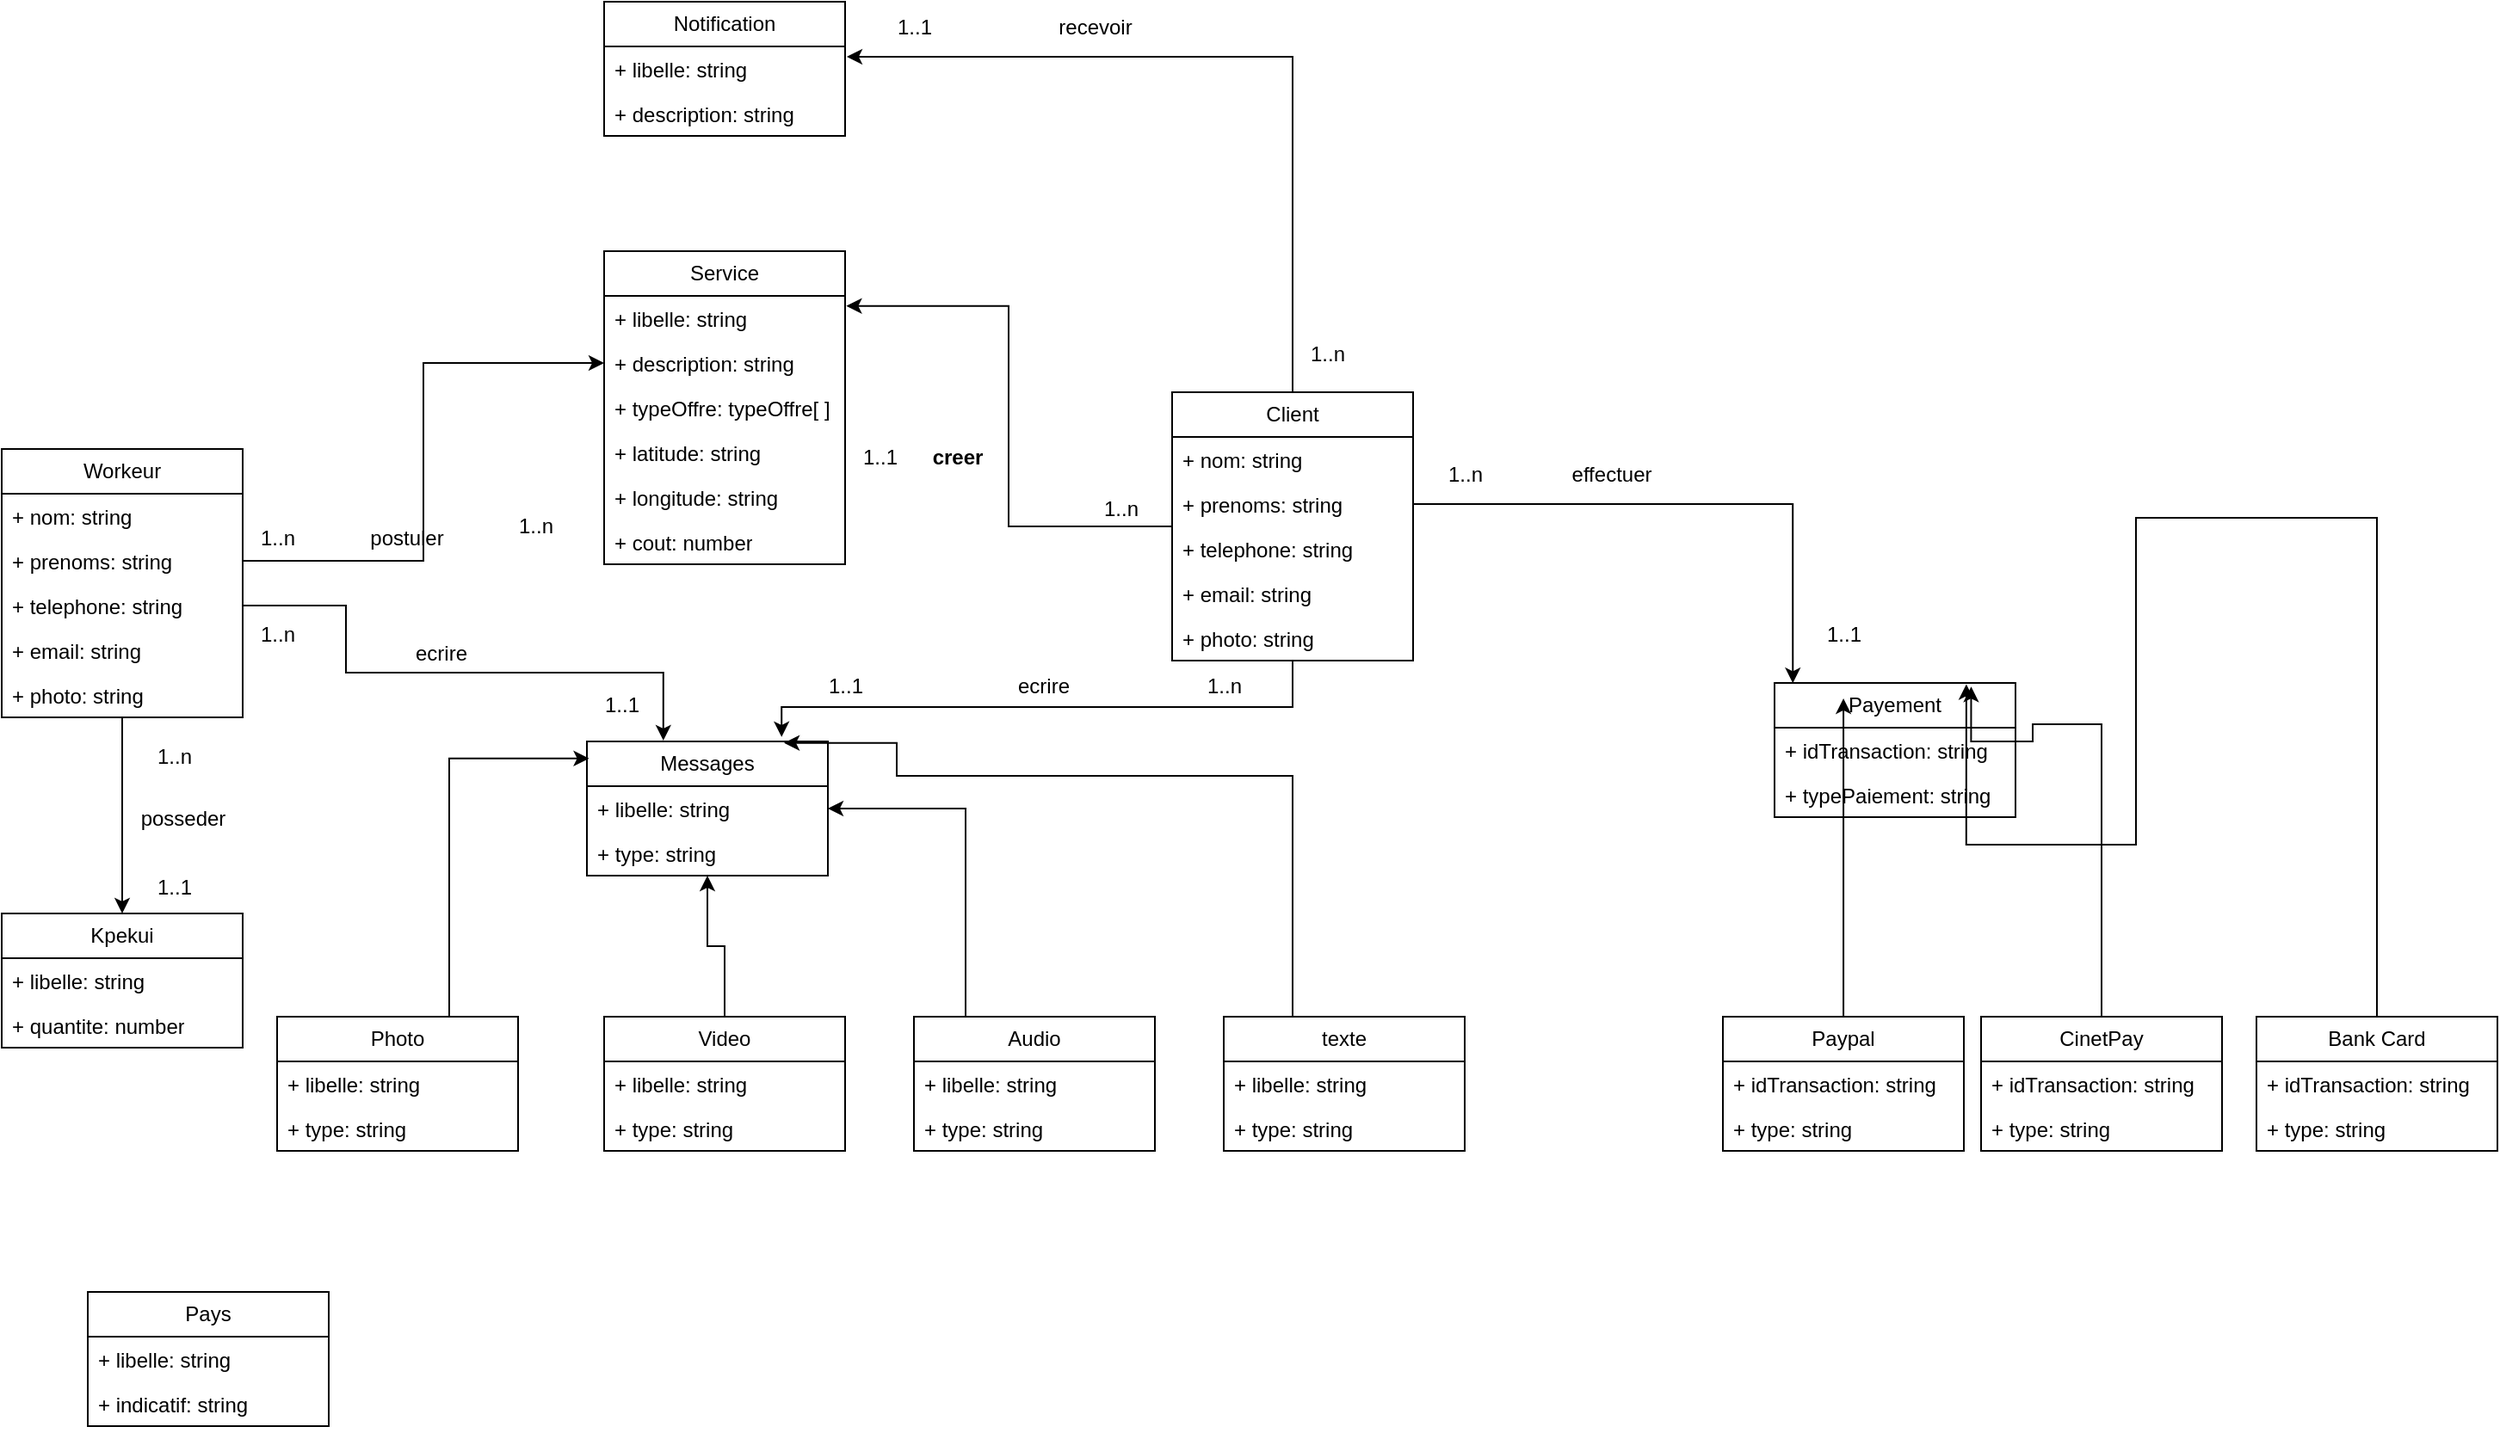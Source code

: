 <mxfile version="21.3.8" type="github">
  <diagram id="C5RBs43oDa-KdzZeNtuy" name="Page-1">
    <mxGraphModel dx="1311" dy="1911" grid="1" gridSize="10" guides="1" tooltips="1" connect="1" arrows="1" fold="1" page="1" pageScale="1" pageWidth="827" pageHeight="1169" math="0" shadow="0">
      <root>
        <mxCell id="WIyWlLk6GJQsqaUBKTNV-0" />
        <mxCell id="WIyWlLk6GJQsqaUBKTNV-1" parent="WIyWlLk6GJQsqaUBKTNV-0" />
        <mxCell id="6RT0NKWmK1x3yNIF-R0p-103" style="edgeStyle=orthogonalEdgeStyle;rounded=0;orthogonalLoop=1;jettySize=auto;html=1;" edge="1" parent="WIyWlLk6GJQsqaUBKTNV-1" source="6RT0NKWmK1x3yNIF-R0p-15" target="6RT0NKWmK1x3yNIF-R0p-99">
          <mxGeometry relative="1" as="geometry" />
        </mxCell>
        <mxCell id="6RT0NKWmK1x3yNIF-R0p-15" value="Workeur" style="swimlane;fontStyle=0;childLayout=stackLayout;horizontal=1;startSize=26;fillColor=none;horizontalStack=0;resizeParent=1;resizeParentMax=0;resizeLast=0;collapsible=1;marginBottom=0;whiteSpace=wrap;html=1;" vertex="1" parent="WIyWlLk6GJQsqaUBKTNV-1">
          <mxGeometry x="20" y="80" width="140" height="156" as="geometry" />
        </mxCell>
        <mxCell id="6RT0NKWmK1x3yNIF-R0p-16" value="+ nom: string" style="text;strokeColor=none;fillColor=none;align=left;verticalAlign=top;spacingLeft=4;spacingRight=4;overflow=hidden;rotatable=0;points=[[0,0.5],[1,0.5]];portConstraint=eastwest;whiteSpace=wrap;html=1;" vertex="1" parent="6RT0NKWmK1x3yNIF-R0p-15">
          <mxGeometry y="26" width="140" height="26" as="geometry" />
        </mxCell>
        <mxCell id="6RT0NKWmK1x3yNIF-R0p-17" value="+ prenoms: string" style="text;strokeColor=none;fillColor=none;align=left;verticalAlign=top;spacingLeft=4;spacingRight=4;overflow=hidden;rotatable=0;points=[[0,0.5],[1,0.5]];portConstraint=eastwest;whiteSpace=wrap;html=1;" vertex="1" parent="6RT0NKWmK1x3yNIF-R0p-15">
          <mxGeometry y="52" width="140" height="26" as="geometry" />
        </mxCell>
        <mxCell id="6RT0NKWmK1x3yNIF-R0p-18" value="+ telephone: string" style="text;strokeColor=none;fillColor=none;align=left;verticalAlign=top;spacingLeft=4;spacingRight=4;overflow=hidden;rotatable=0;points=[[0,0.5],[1,0.5]];portConstraint=eastwest;whiteSpace=wrap;html=1;" vertex="1" parent="6RT0NKWmK1x3yNIF-R0p-15">
          <mxGeometry y="78" width="140" height="26" as="geometry" />
        </mxCell>
        <mxCell id="6RT0NKWmK1x3yNIF-R0p-19" value="+ email: string" style="text;strokeColor=none;fillColor=none;align=left;verticalAlign=top;spacingLeft=4;spacingRight=4;overflow=hidden;rotatable=0;points=[[0,0.5],[1,0.5]];portConstraint=eastwest;whiteSpace=wrap;html=1;" vertex="1" parent="6RT0NKWmK1x3yNIF-R0p-15">
          <mxGeometry y="104" width="140" height="26" as="geometry" />
        </mxCell>
        <mxCell id="6RT0NKWmK1x3yNIF-R0p-37" value="+ photo: string" style="text;strokeColor=none;fillColor=none;align=left;verticalAlign=top;spacingLeft=4;spacingRight=4;overflow=hidden;rotatable=0;points=[[0,0.5],[1,0.5]];portConstraint=eastwest;whiteSpace=wrap;html=1;" vertex="1" parent="6RT0NKWmK1x3yNIF-R0p-15">
          <mxGeometry y="130" width="140" height="26" as="geometry" />
        </mxCell>
        <mxCell id="6RT0NKWmK1x3yNIF-R0p-22" value="Service" style="swimlane;fontStyle=0;childLayout=stackLayout;horizontal=1;startSize=26;fillColor=none;horizontalStack=0;resizeParent=1;resizeParentMax=0;resizeLast=0;collapsible=1;marginBottom=0;whiteSpace=wrap;html=1;" vertex="1" parent="WIyWlLk6GJQsqaUBKTNV-1">
          <mxGeometry x="370" y="-35" width="140" height="182" as="geometry" />
        </mxCell>
        <mxCell id="6RT0NKWmK1x3yNIF-R0p-23" value="+ libelle: string" style="text;strokeColor=none;fillColor=none;align=left;verticalAlign=top;spacingLeft=4;spacingRight=4;overflow=hidden;rotatable=0;points=[[0,0.5],[1,0.5]];portConstraint=eastwest;whiteSpace=wrap;html=1;" vertex="1" parent="6RT0NKWmK1x3yNIF-R0p-22">
          <mxGeometry y="26" width="140" height="26" as="geometry" />
        </mxCell>
        <mxCell id="6RT0NKWmK1x3yNIF-R0p-24" value="+ description: string" style="text;strokeColor=none;fillColor=none;align=left;verticalAlign=top;spacingLeft=4;spacingRight=4;overflow=hidden;rotatable=0;points=[[0,0.5],[1,0.5]];portConstraint=eastwest;whiteSpace=wrap;html=1;" vertex="1" parent="6RT0NKWmK1x3yNIF-R0p-22">
          <mxGeometry y="52" width="140" height="26" as="geometry" />
        </mxCell>
        <mxCell id="6RT0NKWmK1x3yNIF-R0p-25" value="+ typeOffre: typeOffre[ ]" style="text;strokeColor=none;fillColor=none;align=left;verticalAlign=top;spacingLeft=4;spacingRight=4;overflow=hidden;rotatable=0;points=[[0,0.5],[1,0.5]];portConstraint=eastwest;whiteSpace=wrap;html=1;" vertex="1" parent="6RT0NKWmK1x3yNIF-R0p-22">
          <mxGeometry y="78" width="140" height="26" as="geometry" />
        </mxCell>
        <mxCell id="6RT0NKWmK1x3yNIF-R0p-125" value="+ latitude: string" style="text;strokeColor=none;fillColor=none;align=left;verticalAlign=top;spacingLeft=4;spacingRight=4;overflow=hidden;rotatable=0;points=[[0,0.5],[1,0.5]];portConstraint=eastwest;whiteSpace=wrap;html=1;" vertex="1" parent="6RT0NKWmK1x3yNIF-R0p-22">
          <mxGeometry y="104" width="140" height="26" as="geometry" />
        </mxCell>
        <mxCell id="6RT0NKWmK1x3yNIF-R0p-126" value="+ longitude: string" style="text;strokeColor=none;fillColor=none;align=left;verticalAlign=top;spacingLeft=4;spacingRight=4;overflow=hidden;rotatable=0;points=[[0,0.5],[1,0.5]];portConstraint=eastwest;whiteSpace=wrap;html=1;" vertex="1" parent="6RT0NKWmK1x3yNIF-R0p-22">
          <mxGeometry y="130" width="140" height="26" as="geometry" />
        </mxCell>
        <mxCell id="6RT0NKWmK1x3yNIF-R0p-127" value="+ cout: number" style="text;strokeColor=none;fillColor=none;align=left;verticalAlign=top;spacingLeft=4;spacingRight=4;overflow=hidden;rotatable=0;points=[[0,0.5],[1,0.5]];portConstraint=eastwest;whiteSpace=wrap;html=1;" vertex="1" parent="6RT0NKWmK1x3yNIF-R0p-22">
          <mxGeometry y="156" width="140" height="26" as="geometry" />
        </mxCell>
        <mxCell id="6RT0NKWmK1x3yNIF-R0p-27" style="edgeStyle=orthogonalEdgeStyle;rounded=0;orthogonalLoop=1;jettySize=auto;html=1;entryX=0;entryY=0.5;entryDx=0;entryDy=0;" edge="1" parent="WIyWlLk6GJQsqaUBKTNV-1" source="6RT0NKWmK1x3yNIF-R0p-17" target="6RT0NKWmK1x3yNIF-R0p-24">
          <mxGeometry relative="1" as="geometry" />
        </mxCell>
        <mxCell id="6RT0NKWmK1x3yNIF-R0p-28" value="1..n" style="text;html=1;align=center;verticalAlign=middle;resizable=0;points=[];autosize=1;strokeColor=none;fillColor=none;" vertex="1" parent="WIyWlLk6GJQsqaUBKTNV-1">
          <mxGeometry x="160" y="117" width="40" height="30" as="geometry" />
        </mxCell>
        <mxCell id="6RT0NKWmK1x3yNIF-R0p-29" value="1..n" style="text;html=1;align=center;verticalAlign=middle;resizable=0;points=[];autosize=1;strokeColor=none;fillColor=none;" vertex="1" parent="WIyWlLk6GJQsqaUBKTNV-1">
          <mxGeometry x="310" y="110" width="40" height="30" as="geometry" />
        </mxCell>
        <mxCell id="6RT0NKWmK1x3yNIF-R0p-30" value="postuler" style="text;html=1;align=center;verticalAlign=middle;resizable=0;points=[];autosize=1;strokeColor=none;fillColor=none;" vertex="1" parent="WIyWlLk6GJQsqaUBKTNV-1">
          <mxGeometry x="220" y="117" width="70" height="30" as="geometry" />
        </mxCell>
        <mxCell id="6RT0NKWmK1x3yNIF-R0p-39" style="edgeStyle=orthogonalEdgeStyle;rounded=0;orthogonalLoop=1;jettySize=auto;html=1;entryX=1.005;entryY=0.175;entryDx=0;entryDy=0;entryPerimeter=0;" edge="1" parent="WIyWlLk6GJQsqaUBKTNV-1" source="6RT0NKWmK1x3yNIF-R0p-31" target="6RT0NKWmK1x3yNIF-R0p-22">
          <mxGeometry relative="1" as="geometry" />
        </mxCell>
        <mxCell id="6RT0NKWmK1x3yNIF-R0p-68" style="edgeStyle=orthogonalEdgeStyle;rounded=0;orthogonalLoop=1;jettySize=auto;html=1;entryX=0.808;entryY=-0.033;entryDx=0;entryDy=0;entryPerimeter=0;" edge="1" parent="WIyWlLk6GJQsqaUBKTNV-1" source="6RT0NKWmK1x3yNIF-R0p-31" target="6RT0NKWmK1x3yNIF-R0p-43">
          <mxGeometry relative="1" as="geometry">
            <Array as="points">
              <mxPoint x="770" y="230" />
              <mxPoint x="473" y="230" />
            </Array>
          </mxGeometry>
        </mxCell>
        <mxCell id="6RT0NKWmK1x3yNIF-R0p-113" style="edgeStyle=orthogonalEdgeStyle;rounded=0;orthogonalLoop=1;jettySize=auto;html=1;entryX=1.007;entryY=0.231;entryDx=0;entryDy=0;entryPerimeter=0;" edge="1" parent="WIyWlLk6GJQsqaUBKTNV-1" source="6RT0NKWmK1x3yNIF-R0p-31" target="6RT0NKWmK1x3yNIF-R0p-108">
          <mxGeometry relative="1" as="geometry" />
        </mxCell>
        <mxCell id="6RT0NKWmK1x3yNIF-R0p-31" value="Client" style="swimlane;fontStyle=0;childLayout=stackLayout;horizontal=1;startSize=26;fillColor=none;horizontalStack=0;resizeParent=1;resizeParentMax=0;resizeLast=0;collapsible=1;marginBottom=0;whiteSpace=wrap;html=1;" vertex="1" parent="WIyWlLk6GJQsqaUBKTNV-1">
          <mxGeometry x="700" y="47" width="140" height="156" as="geometry" />
        </mxCell>
        <mxCell id="6RT0NKWmK1x3yNIF-R0p-32" value="+ nom: string" style="text;strokeColor=none;fillColor=none;align=left;verticalAlign=top;spacingLeft=4;spacingRight=4;overflow=hidden;rotatable=0;points=[[0,0.5],[1,0.5]];portConstraint=eastwest;whiteSpace=wrap;html=1;" vertex="1" parent="6RT0NKWmK1x3yNIF-R0p-31">
          <mxGeometry y="26" width="140" height="26" as="geometry" />
        </mxCell>
        <mxCell id="6RT0NKWmK1x3yNIF-R0p-33" value="+ prenoms: string" style="text;strokeColor=none;fillColor=none;align=left;verticalAlign=top;spacingLeft=4;spacingRight=4;overflow=hidden;rotatable=0;points=[[0,0.5],[1,0.5]];portConstraint=eastwest;whiteSpace=wrap;html=1;" vertex="1" parent="6RT0NKWmK1x3yNIF-R0p-31">
          <mxGeometry y="52" width="140" height="26" as="geometry" />
        </mxCell>
        <mxCell id="6RT0NKWmK1x3yNIF-R0p-34" value="+ telephone: string" style="text;strokeColor=none;fillColor=none;align=left;verticalAlign=top;spacingLeft=4;spacingRight=4;overflow=hidden;rotatable=0;points=[[0,0.5],[1,0.5]];portConstraint=eastwest;whiteSpace=wrap;html=1;" vertex="1" parent="6RT0NKWmK1x3yNIF-R0p-31">
          <mxGeometry y="78" width="140" height="26" as="geometry" />
        </mxCell>
        <mxCell id="6RT0NKWmK1x3yNIF-R0p-35" value="+ email: string" style="text;strokeColor=none;fillColor=none;align=left;verticalAlign=top;spacingLeft=4;spacingRight=4;overflow=hidden;rotatable=0;points=[[0,0.5],[1,0.5]];portConstraint=eastwest;whiteSpace=wrap;html=1;" vertex="1" parent="6RT0NKWmK1x3yNIF-R0p-31">
          <mxGeometry y="104" width="140" height="26" as="geometry" />
        </mxCell>
        <mxCell id="6RT0NKWmK1x3yNIF-R0p-38" value="+ photo: string" style="text;strokeColor=none;fillColor=none;align=left;verticalAlign=top;spacingLeft=4;spacingRight=4;overflow=hidden;rotatable=0;points=[[0,0.5],[1,0.5]];portConstraint=eastwest;whiteSpace=wrap;html=1;" vertex="1" parent="6RT0NKWmK1x3yNIF-R0p-31">
          <mxGeometry y="130" width="140" height="26" as="geometry" />
        </mxCell>
        <mxCell id="6RT0NKWmK1x3yNIF-R0p-40" value="1..n" style="text;html=1;align=center;verticalAlign=middle;resizable=0;points=[];autosize=1;strokeColor=none;fillColor=none;" vertex="1" parent="WIyWlLk6GJQsqaUBKTNV-1">
          <mxGeometry x="650" y="100" width="40" height="30" as="geometry" />
        </mxCell>
        <mxCell id="6RT0NKWmK1x3yNIF-R0p-41" value="creer" style="text;html=1;align=center;verticalAlign=middle;resizable=0;points=[];autosize=1;strokeColor=none;fillColor=none;fontStyle=1" vertex="1" parent="WIyWlLk6GJQsqaUBKTNV-1">
          <mxGeometry x="550" y="70" width="50" height="30" as="geometry" />
        </mxCell>
        <mxCell id="6RT0NKWmK1x3yNIF-R0p-42" value="1..1" style="text;html=1;align=center;verticalAlign=middle;resizable=0;points=[];autosize=1;strokeColor=none;fillColor=none;" vertex="1" parent="WIyWlLk6GJQsqaUBKTNV-1">
          <mxGeometry x="510" y="70" width="40" height="30" as="geometry" />
        </mxCell>
        <mxCell id="6RT0NKWmK1x3yNIF-R0p-43" value="Messages" style="swimlane;fontStyle=0;childLayout=stackLayout;horizontal=1;startSize=26;fillColor=none;horizontalStack=0;resizeParent=1;resizeParentMax=0;resizeLast=0;collapsible=1;marginBottom=0;whiteSpace=wrap;html=1;" vertex="1" parent="WIyWlLk6GJQsqaUBKTNV-1">
          <mxGeometry x="360" y="250" width="140" height="78" as="geometry" />
        </mxCell>
        <mxCell id="6RT0NKWmK1x3yNIF-R0p-44" value="+ libelle: string" style="text;strokeColor=none;fillColor=none;align=left;verticalAlign=top;spacingLeft=4;spacingRight=4;overflow=hidden;rotatable=0;points=[[0,0.5],[1,0.5]];portConstraint=eastwest;whiteSpace=wrap;html=1;" vertex="1" parent="6RT0NKWmK1x3yNIF-R0p-43">
          <mxGeometry y="26" width="140" height="26" as="geometry" />
        </mxCell>
        <mxCell id="6RT0NKWmK1x3yNIF-R0p-47" value="+ type: string" style="text;strokeColor=none;fillColor=none;align=left;verticalAlign=top;spacingLeft=4;spacingRight=4;overflow=hidden;rotatable=0;points=[[0,0.5],[1,0.5]];portConstraint=eastwest;whiteSpace=wrap;html=1;" vertex="1" parent="6RT0NKWmK1x3yNIF-R0p-43">
          <mxGeometry y="52" width="140" height="26" as="geometry" />
        </mxCell>
        <mxCell id="6RT0NKWmK1x3yNIF-R0p-62" style="edgeStyle=orthogonalEdgeStyle;rounded=0;orthogonalLoop=1;jettySize=auto;html=1;entryX=0.009;entryY=0.127;entryDx=0;entryDy=0;entryPerimeter=0;" edge="1" parent="WIyWlLk6GJQsqaUBKTNV-1" source="6RT0NKWmK1x3yNIF-R0p-48" target="6RT0NKWmK1x3yNIF-R0p-43">
          <mxGeometry relative="1" as="geometry">
            <Array as="points">
              <mxPoint x="280" y="260" />
            </Array>
          </mxGeometry>
        </mxCell>
        <mxCell id="6RT0NKWmK1x3yNIF-R0p-48" value="Photo" style="swimlane;fontStyle=0;childLayout=stackLayout;horizontal=1;startSize=26;fillColor=none;horizontalStack=0;resizeParent=1;resizeParentMax=0;resizeLast=0;collapsible=1;marginBottom=0;whiteSpace=wrap;html=1;" vertex="1" parent="WIyWlLk6GJQsqaUBKTNV-1">
          <mxGeometry x="180" y="410" width="140" height="78" as="geometry" />
        </mxCell>
        <mxCell id="6RT0NKWmK1x3yNIF-R0p-49" value="+ libelle: string" style="text;strokeColor=none;fillColor=none;align=left;verticalAlign=top;spacingLeft=4;spacingRight=4;overflow=hidden;rotatable=0;points=[[0,0.5],[1,0.5]];portConstraint=eastwest;whiteSpace=wrap;html=1;" vertex="1" parent="6RT0NKWmK1x3yNIF-R0p-48">
          <mxGeometry y="26" width="140" height="26" as="geometry" />
        </mxCell>
        <mxCell id="6RT0NKWmK1x3yNIF-R0p-50" value="+ type: string" style="text;strokeColor=none;fillColor=none;align=left;verticalAlign=top;spacingLeft=4;spacingRight=4;overflow=hidden;rotatable=0;points=[[0,0.5],[1,0.5]];portConstraint=eastwest;whiteSpace=wrap;html=1;" vertex="1" parent="6RT0NKWmK1x3yNIF-R0p-48">
          <mxGeometry y="52" width="140" height="26" as="geometry" />
        </mxCell>
        <mxCell id="6RT0NKWmK1x3yNIF-R0p-61" style="edgeStyle=orthogonalEdgeStyle;rounded=0;orthogonalLoop=1;jettySize=auto;html=1;" edge="1" parent="WIyWlLk6GJQsqaUBKTNV-1" source="6RT0NKWmK1x3yNIF-R0p-51" target="6RT0NKWmK1x3yNIF-R0p-43">
          <mxGeometry relative="1" as="geometry" />
        </mxCell>
        <mxCell id="6RT0NKWmK1x3yNIF-R0p-51" value="Video" style="swimlane;fontStyle=0;childLayout=stackLayout;horizontal=1;startSize=26;fillColor=none;horizontalStack=0;resizeParent=1;resizeParentMax=0;resizeLast=0;collapsible=1;marginBottom=0;whiteSpace=wrap;html=1;" vertex="1" parent="WIyWlLk6GJQsqaUBKTNV-1">
          <mxGeometry x="370" y="410" width="140" height="78" as="geometry" />
        </mxCell>
        <mxCell id="6RT0NKWmK1x3yNIF-R0p-52" value="+ libelle: string" style="text;strokeColor=none;fillColor=none;align=left;verticalAlign=top;spacingLeft=4;spacingRight=4;overflow=hidden;rotatable=0;points=[[0,0.5],[1,0.5]];portConstraint=eastwest;whiteSpace=wrap;html=1;" vertex="1" parent="6RT0NKWmK1x3yNIF-R0p-51">
          <mxGeometry y="26" width="140" height="26" as="geometry" />
        </mxCell>
        <mxCell id="6RT0NKWmK1x3yNIF-R0p-53" value="+ type: string" style="text;strokeColor=none;fillColor=none;align=left;verticalAlign=top;spacingLeft=4;spacingRight=4;overflow=hidden;rotatable=0;points=[[0,0.5],[1,0.5]];portConstraint=eastwest;whiteSpace=wrap;html=1;" vertex="1" parent="6RT0NKWmK1x3yNIF-R0p-51">
          <mxGeometry y="52" width="140" height="26" as="geometry" />
        </mxCell>
        <mxCell id="6RT0NKWmK1x3yNIF-R0p-63" style="edgeStyle=orthogonalEdgeStyle;rounded=0;orthogonalLoop=1;jettySize=auto;html=1;" edge="1" parent="WIyWlLk6GJQsqaUBKTNV-1" source="6RT0NKWmK1x3yNIF-R0p-54" target="6RT0NKWmK1x3yNIF-R0p-43">
          <mxGeometry relative="1" as="geometry">
            <Array as="points">
              <mxPoint x="580" y="289" />
            </Array>
          </mxGeometry>
        </mxCell>
        <mxCell id="6RT0NKWmK1x3yNIF-R0p-54" value="Audio" style="swimlane;fontStyle=0;childLayout=stackLayout;horizontal=1;startSize=26;fillColor=none;horizontalStack=0;resizeParent=1;resizeParentMax=0;resizeLast=0;collapsible=1;marginBottom=0;whiteSpace=wrap;html=1;" vertex="1" parent="WIyWlLk6GJQsqaUBKTNV-1">
          <mxGeometry x="550" y="410" width="140" height="78" as="geometry" />
        </mxCell>
        <mxCell id="6RT0NKWmK1x3yNIF-R0p-55" value="+ libelle: string" style="text;strokeColor=none;fillColor=none;align=left;verticalAlign=top;spacingLeft=4;spacingRight=4;overflow=hidden;rotatable=0;points=[[0,0.5],[1,0.5]];portConstraint=eastwest;whiteSpace=wrap;html=1;" vertex="1" parent="6RT0NKWmK1x3yNIF-R0p-54">
          <mxGeometry y="26" width="140" height="26" as="geometry" />
        </mxCell>
        <mxCell id="6RT0NKWmK1x3yNIF-R0p-56" value="+ type: string" style="text;strokeColor=none;fillColor=none;align=left;verticalAlign=top;spacingLeft=4;spacingRight=4;overflow=hidden;rotatable=0;points=[[0,0.5],[1,0.5]];portConstraint=eastwest;whiteSpace=wrap;html=1;" vertex="1" parent="6RT0NKWmK1x3yNIF-R0p-54">
          <mxGeometry y="52" width="140" height="26" as="geometry" />
        </mxCell>
        <mxCell id="6RT0NKWmK1x3yNIF-R0p-64" style="edgeStyle=orthogonalEdgeStyle;rounded=0;orthogonalLoop=1;jettySize=auto;html=1;entryX=0.818;entryY=0.011;entryDx=0;entryDy=0;entryPerimeter=0;" edge="1" parent="WIyWlLk6GJQsqaUBKTNV-1" source="6RT0NKWmK1x3yNIF-R0p-57" target="6RT0NKWmK1x3yNIF-R0p-43">
          <mxGeometry relative="1" as="geometry">
            <Array as="points">
              <mxPoint x="770" y="270" />
              <mxPoint x="540" y="270" />
              <mxPoint x="540" y="251" />
            </Array>
          </mxGeometry>
        </mxCell>
        <mxCell id="6RT0NKWmK1x3yNIF-R0p-57" value="texte" style="swimlane;fontStyle=0;childLayout=stackLayout;horizontal=1;startSize=26;fillColor=none;horizontalStack=0;resizeParent=1;resizeParentMax=0;resizeLast=0;collapsible=1;marginBottom=0;whiteSpace=wrap;html=1;" vertex="1" parent="WIyWlLk6GJQsqaUBKTNV-1">
          <mxGeometry x="730" y="410" width="140" height="78" as="geometry" />
        </mxCell>
        <mxCell id="6RT0NKWmK1x3yNIF-R0p-58" value="+ libelle: string" style="text;strokeColor=none;fillColor=none;align=left;verticalAlign=top;spacingLeft=4;spacingRight=4;overflow=hidden;rotatable=0;points=[[0,0.5],[1,0.5]];portConstraint=eastwest;whiteSpace=wrap;html=1;" vertex="1" parent="6RT0NKWmK1x3yNIF-R0p-57">
          <mxGeometry y="26" width="140" height="26" as="geometry" />
        </mxCell>
        <mxCell id="6RT0NKWmK1x3yNIF-R0p-59" value="+ type: string" style="text;strokeColor=none;fillColor=none;align=left;verticalAlign=top;spacingLeft=4;spacingRight=4;overflow=hidden;rotatable=0;points=[[0,0.5],[1,0.5]];portConstraint=eastwest;whiteSpace=wrap;html=1;" vertex="1" parent="6RT0NKWmK1x3yNIF-R0p-57">
          <mxGeometry y="52" width="140" height="26" as="geometry" />
        </mxCell>
        <mxCell id="6RT0NKWmK1x3yNIF-R0p-66" style="edgeStyle=orthogonalEdgeStyle;rounded=0;orthogonalLoop=1;jettySize=auto;html=1;entryX=0.317;entryY=-0.007;entryDx=0;entryDy=0;entryPerimeter=0;" edge="1" parent="WIyWlLk6GJQsqaUBKTNV-1" source="6RT0NKWmK1x3yNIF-R0p-18" target="6RT0NKWmK1x3yNIF-R0p-43">
          <mxGeometry relative="1" as="geometry">
            <Array as="points">
              <mxPoint x="220" y="171" />
              <mxPoint x="220" y="210" />
              <mxPoint x="404" y="210" />
            </Array>
          </mxGeometry>
        </mxCell>
        <mxCell id="6RT0NKWmK1x3yNIF-R0p-67" value="ecrire" style="text;html=1;align=center;verticalAlign=middle;resizable=0;points=[];autosize=1;strokeColor=none;fillColor=none;" vertex="1" parent="WIyWlLk6GJQsqaUBKTNV-1">
          <mxGeometry x="250" y="184" width="50" height="30" as="geometry" />
        </mxCell>
        <mxCell id="6RT0NKWmK1x3yNIF-R0p-69" value="ecrire" style="text;html=1;align=center;verticalAlign=middle;resizable=0;points=[];autosize=1;strokeColor=none;fillColor=none;" vertex="1" parent="WIyWlLk6GJQsqaUBKTNV-1">
          <mxGeometry x="600" y="203" width="50" height="30" as="geometry" />
        </mxCell>
        <mxCell id="6RT0NKWmK1x3yNIF-R0p-70" value="1..n" style="text;html=1;align=center;verticalAlign=middle;resizable=0;points=[];autosize=1;strokeColor=none;fillColor=none;" vertex="1" parent="WIyWlLk6GJQsqaUBKTNV-1">
          <mxGeometry x="160" y="173" width="40" height="30" as="geometry" />
        </mxCell>
        <mxCell id="6RT0NKWmK1x3yNIF-R0p-71" value="1..n" style="text;html=1;align=center;verticalAlign=middle;resizable=0;points=[];autosize=1;strokeColor=none;fillColor=none;" vertex="1" parent="WIyWlLk6GJQsqaUBKTNV-1">
          <mxGeometry x="710" y="203" width="40" height="30" as="geometry" />
        </mxCell>
        <mxCell id="6RT0NKWmK1x3yNIF-R0p-72" value="1..1" style="text;html=1;align=center;verticalAlign=middle;resizable=0;points=[];autosize=1;strokeColor=none;fillColor=none;" vertex="1" parent="WIyWlLk6GJQsqaUBKTNV-1">
          <mxGeometry x="490" y="203" width="40" height="30" as="geometry" />
        </mxCell>
        <mxCell id="6RT0NKWmK1x3yNIF-R0p-73" value="1..1" style="text;html=1;align=center;verticalAlign=middle;resizable=0;points=[];autosize=1;strokeColor=none;fillColor=none;" vertex="1" parent="WIyWlLk6GJQsqaUBKTNV-1">
          <mxGeometry x="360" y="214" width="40" height="30" as="geometry" />
        </mxCell>
        <mxCell id="6RT0NKWmK1x3yNIF-R0p-75" value="Payement" style="swimlane;fontStyle=0;childLayout=stackLayout;horizontal=1;startSize=26;fillColor=none;horizontalStack=0;resizeParent=1;resizeParentMax=0;resizeLast=0;collapsible=1;marginBottom=0;whiteSpace=wrap;html=1;" vertex="1" parent="WIyWlLk6GJQsqaUBKTNV-1">
          <mxGeometry x="1050" y="216" width="140" height="78" as="geometry" />
        </mxCell>
        <mxCell id="6RT0NKWmK1x3yNIF-R0p-77" value="+ idTransaction: string" style="text;strokeColor=none;fillColor=none;align=left;verticalAlign=top;spacingLeft=4;spacingRight=4;overflow=hidden;rotatable=0;points=[[0,0.5],[1,0.5]];portConstraint=eastwest;whiteSpace=wrap;html=1;" vertex="1" parent="6RT0NKWmK1x3yNIF-R0p-75">
          <mxGeometry y="26" width="140" height="26" as="geometry" />
        </mxCell>
        <mxCell id="6RT0NKWmK1x3yNIF-R0p-78" value="+ typePaiement: string" style="text;strokeColor=none;fillColor=none;align=left;verticalAlign=top;spacingLeft=4;spacingRight=4;overflow=hidden;rotatable=0;points=[[0,0.5],[1,0.5]];portConstraint=eastwest;whiteSpace=wrap;html=1;" vertex="1" parent="6RT0NKWmK1x3yNIF-R0p-75">
          <mxGeometry y="52" width="140" height="26" as="geometry" />
        </mxCell>
        <mxCell id="6RT0NKWmK1x3yNIF-R0p-91" style="edgeStyle=orthogonalEdgeStyle;rounded=0;orthogonalLoop=1;jettySize=auto;html=1;entryX=0.286;entryY=0.115;entryDx=0;entryDy=0;entryPerimeter=0;" edge="1" parent="WIyWlLk6GJQsqaUBKTNV-1" source="6RT0NKWmK1x3yNIF-R0p-81" target="6RT0NKWmK1x3yNIF-R0p-75">
          <mxGeometry relative="1" as="geometry" />
        </mxCell>
        <mxCell id="6RT0NKWmK1x3yNIF-R0p-81" value="Paypal" style="swimlane;fontStyle=0;childLayout=stackLayout;horizontal=1;startSize=26;fillColor=none;horizontalStack=0;resizeParent=1;resizeParentMax=0;resizeLast=0;collapsible=1;marginBottom=0;whiteSpace=wrap;html=1;" vertex="1" parent="WIyWlLk6GJQsqaUBKTNV-1">
          <mxGeometry x="1020" y="410" width="140" height="78" as="geometry" />
        </mxCell>
        <mxCell id="6RT0NKWmK1x3yNIF-R0p-82" value="+ idTransaction: string" style="text;strokeColor=none;fillColor=none;align=left;verticalAlign=top;spacingLeft=4;spacingRight=4;overflow=hidden;rotatable=0;points=[[0,0.5],[1,0.5]];portConstraint=eastwest;whiteSpace=wrap;html=1;" vertex="1" parent="6RT0NKWmK1x3yNIF-R0p-81">
          <mxGeometry y="26" width="140" height="26" as="geometry" />
        </mxCell>
        <mxCell id="6RT0NKWmK1x3yNIF-R0p-83" value="+ type: string" style="text;strokeColor=none;fillColor=none;align=left;verticalAlign=top;spacingLeft=4;spacingRight=4;overflow=hidden;rotatable=0;points=[[0,0.5],[1,0.5]];portConstraint=eastwest;whiteSpace=wrap;html=1;" vertex="1" parent="6RT0NKWmK1x3yNIF-R0p-81">
          <mxGeometry y="52" width="140" height="26" as="geometry" />
        </mxCell>
        <mxCell id="6RT0NKWmK1x3yNIF-R0p-90" style="edgeStyle=orthogonalEdgeStyle;rounded=0;orthogonalLoop=1;jettySize=auto;html=1;entryX=0.816;entryY=0.027;entryDx=0;entryDy=0;entryPerimeter=0;" edge="1" parent="WIyWlLk6GJQsqaUBKTNV-1" source="6RT0NKWmK1x3yNIF-R0p-84" target="6RT0NKWmK1x3yNIF-R0p-75">
          <mxGeometry relative="1" as="geometry">
            <Array as="points">
              <mxPoint x="1240" y="240" />
              <mxPoint x="1200" y="240" />
              <mxPoint x="1200" y="250" />
              <mxPoint x="1164" y="250" />
            </Array>
          </mxGeometry>
        </mxCell>
        <mxCell id="6RT0NKWmK1x3yNIF-R0p-84" value="CinetPay" style="swimlane;fontStyle=0;childLayout=stackLayout;horizontal=1;startSize=26;fillColor=none;horizontalStack=0;resizeParent=1;resizeParentMax=0;resizeLast=0;collapsible=1;marginBottom=0;whiteSpace=wrap;html=1;" vertex="1" parent="WIyWlLk6GJQsqaUBKTNV-1">
          <mxGeometry x="1170" y="410" width="140" height="78" as="geometry" />
        </mxCell>
        <mxCell id="6RT0NKWmK1x3yNIF-R0p-85" value="+ idTransaction: string" style="text;strokeColor=none;fillColor=none;align=left;verticalAlign=top;spacingLeft=4;spacingRight=4;overflow=hidden;rotatable=0;points=[[0,0.5],[1,0.5]];portConstraint=eastwest;whiteSpace=wrap;html=1;" vertex="1" parent="6RT0NKWmK1x3yNIF-R0p-84">
          <mxGeometry y="26" width="140" height="26" as="geometry" />
        </mxCell>
        <mxCell id="6RT0NKWmK1x3yNIF-R0p-86" value="+ type: string" style="text;strokeColor=none;fillColor=none;align=left;verticalAlign=top;spacingLeft=4;spacingRight=4;overflow=hidden;rotatable=0;points=[[0,0.5],[1,0.5]];portConstraint=eastwest;whiteSpace=wrap;html=1;" vertex="1" parent="6RT0NKWmK1x3yNIF-R0p-84">
          <mxGeometry y="52" width="140" height="26" as="geometry" />
        </mxCell>
        <mxCell id="6RT0NKWmK1x3yNIF-R0p-92" style="edgeStyle=orthogonalEdgeStyle;rounded=0;orthogonalLoop=1;jettySize=auto;html=1;entryX=0.796;entryY=0.009;entryDx=0;entryDy=0;entryPerimeter=0;" edge="1" parent="WIyWlLk6GJQsqaUBKTNV-1" source="6RT0NKWmK1x3yNIF-R0p-87" target="6RT0NKWmK1x3yNIF-R0p-75">
          <mxGeometry relative="1" as="geometry">
            <Array as="points">
              <mxPoint x="1400" y="120" />
              <mxPoint x="1260" y="120" />
              <mxPoint x="1260" y="310" />
              <mxPoint x="1161" y="310" />
            </Array>
          </mxGeometry>
        </mxCell>
        <mxCell id="6RT0NKWmK1x3yNIF-R0p-87" value="Bank Card" style="swimlane;fontStyle=0;childLayout=stackLayout;horizontal=1;startSize=26;fillColor=none;horizontalStack=0;resizeParent=1;resizeParentMax=0;resizeLast=0;collapsible=1;marginBottom=0;whiteSpace=wrap;html=1;" vertex="1" parent="WIyWlLk6GJQsqaUBKTNV-1">
          <mxGeometry x="1330" y="410" width="140" height="78" as="geometry" />
        </mxCell>
        <mxCell id="6RT0NKWmK1x3yNIF-R0p-88" value="+ idTransaction: string" style="text;strokeColor=none;fillColor=none;align=left;verticalAlign=top;spacingLeft=4;spacingRight=4;overflow=hidden;rotatable=0;points=[[0,0.5],[1,0.5]];portConstraint=eastwest;whiteSpace=wrap;html=1;" vertex="1" parent="6RT0NKWmK1x3yNIF-R0p-87">
          <mxGeometry y="26" width="140" height="26" as="geometry" />
        </mxCell>
        <mxCell id="6RT0NKWmK1x3yNIF-R0p-89" value="+ type: string" style="text;strokeColor=none;fillColor=none;align=left;verticalAlign=top;spacingLeft=4;spacingRight=4;overflow=hidden;rotatable=0;points=[[0,0.5],[1,0.5]];portConstraint=eastwest;whiteSpace=wrap;html=1;" vertex="1" parent="6RT0NKWmK1x3yNIF-R0p-87">
          <mxGeometry y="52" width="140" height="26" as="geometry" />
        </mxCell>
        <mxCell id="6RT0NKWmK1x3yNIF-R0p-95" style="edgeStyle=orthogonalEdgeStyle;rounded=0;orthogonalLoop=1;jettySize=auto;html=1;entryX=0.076;entryY=0.002;entryDx=0;entryDy=0;entryPerimeter=0;" edge="1" parent="WIyWlLk6GJQsqaUBKTNV-1" source="6RT0NKWmK1x3yNIF-R0p-33" target="6RT0NKWmK1x3yNIF-R0p-75">
          <mxGeometry relative="1" as="geometry" />
        </mxCell>
        <mxCell id="6RT0NKWmK1x3yNIF-R0p-96" value="effectuer" style="text;html=1;align=center;verticalAlign=middle;resizable=0;points=[];autosize=1;strokeColor=none;fillColor=none;" vertex="1" parent="WIyWlLk6GJQsqaUBKTNV-1">
          <mxGeometry x="920" y="80" width="70" height="30" as="geometry" />
        </mxCell>
        <mxCell id="6RT0NKWmK1x3yNIF-R0p-97" value="1..n" style="text;html=1;align=center;verticalAlign=middle;resizable=0;points=[];autosize=1;strokeColor=none;fillColor=none;" vertex="1" parent="WIyWlLk6GJQsqaUBKTNV-1">
          <mxGeometry x="850" y="80" width="40" height="30" as="geometry" />
        </mxCell>
        <mxCell id="6RT0NKWmK1x3yNIF-R0p-98" value="1..1" style="text;html=1;align=center;verticalAlign=middle;resizable=0;points=[];autosize=1;strokeColor=none;fillColor=none;" vertex="1" parent="WIyWlLk6GJQsqaUBKTNV-1">
          <mxGeometry x="1070" y="173" width="40" height="30" as="geometry" />
        </mxCell>
        <mxCell id="6RT0NKWmK1x3yNIF-R0p-99" value="Kpekui" style="swimlane;fontStyle=0;childLayout=stackLayout;horizontal=1;startSize=26;fillColor=none;horizontalStack=0;resizeParent=1;resizeParentMax=0;resizeLast=0;collapsible=1;marginBottom=0;whiteSpace=wrap;html=1;" vertex="1" parent="WIyWlLk6GJQsqaUBKTNV-1">
          <mxGeometry x="20" y="350" width="140" height="78" as="geometry" />
        </mxCell>
        <mxCell id="6RT0NKWmK1x3yNIF-R0p-100" value="+ libelle: string" style="text;strokeColor=none;fillColor=none;align=left;verticalAlign=top;spacingLeft=4;spacingRight=4;overflow=hidden;rotatable=0;points=[[0,0.5],[1,0.5]];portConstraint=eastwest;whiteSpace=wrap;html=1;" vertex="1" parent="6RT0NKWmK1x3yNIF-R0p-99">
          <mxGeometry y="26" width="140" height="26" as="geometry" />
        </mxCell>
        <mxCell id="6RT0NKWmK1x3yNIF-R0p-101" value="+ quantite: number" style="text;strokeColor=none;fillColor=none;align=left;verticalAlign=top;spacingLeft=4;spacingRight=4;overflow=hidden;rotatable=0;points=[[0,0.5],[1,0.5]];portConstraint=eastwest;whiteSpace=wrap;html=1;" vertex="1" parent="6RT0NKWmK1x3yNIF-R0p-99">
          <mxGeometry y="52" width="140" height="26" as="geometry" />
        </mxCell>
        <mxCell id="6RT0NKWmK1x3yNIF-R0p-104" value="posseder" style="text;html=1;align=center;verticalAlign=middle;resizable=0;points=[];autosize=1;strokeColor=none;fillColor=none;" vertex="1" parent="WIyWlLk6GJQsqaUBKTNV-1">
          <mxGeometry x="90" y="280" width="70" height="30" as="geometry" />
        </mxCell>
        <mxCell id="6RT0NKWmK1x3yNIF-R0p-105" value="1..1" style="text;html=1;align=center;verticalAlign=middle;resizable=0;points=[];autosize=1;strokeColor=none;fillColor=none;" vertex="1" parent="WIyWlLk6GJQsqaUBKTNV-1">
          <mxGeometry x="100" y="320" width="40" height="30" as="geometry" />
        </mxCell>
        <mxCell id="6RT0NKWmK1x3yNIF-R0p-106" value="1..n" style="text;html=1;align=center;verticalAlign=middle;resizable=0;points=[];autosize=1;strokeColor=none;fillColor=none;" vertex="1" parent="WIyWlLk6GJQsqaUBKTNV-1">
          <mxGeometry x="100" y="244" width="40" height="30" as="geometry" />
        </mxCell>
        <mxCell id="6RT0NKWmK1x3yNIF-R0p-107" value="Notification" style="swimlane;fontStyle=0;childLayout=stackLayout;horizontal=1;startSize=26;fillColor=none;horizontalStack=0;resizeParent=1;resizeParentMax=0;resizeLast=0;collapsible=1;marginBottom=0;whiteSpace=wrap;html=1;" vertex="1" parent="WIyWlLk6GJQsqaUBKTNV-1">
          <mxGeometry x="370" y="-180" width="140" height="78" as="geometry" />
        </mxCell>
        <mxCell id="6RT0NKWmK1x3yNIF-R0p-108" value="+ libelle: string" style="text;strokeColor=none;fillColor=none;align=left;verticalAlign=top;spacingLeft=4;spacingRight=4;overflow=hidden;rotatable=0;points=[[0,0.5],[1,0.5]];portConstraint=eastwest;whiteSpace=wrap;html=1;" vertex="1" parent="6RT0NKWmK1x3yNIF-R0p-107">
          <mxGeometry y="26" width="140" height="26" as="geometry" />
        </mxCell>
        <mxCell id="6RT0NKWmK1x3yNIF-R0p-109" value="+ description: string" style="text;strokeColor=none;fillColor=none;align=left;verticalAlign=top;spacingLeft=4;spacingRight=4;overflow=hidden;rotatable=0;points=[[0,0.5],[1,0.5]];portConstraint=eastwest;whiteSpace=wrap;html=1;" vertex="1" parent="6RT0NKWmK1x3yNIF-R0p-107">
          <mxGeometry y="52" width="140" height="26" as="geometry" />
        </mxCell>
        <mxCell id="6RT0NKWmK1x3yNIF-R0p-114" value="recevoir" style="text;html=1;align=center;verticalAlign=middle;resizable=0;points=[];autosize=1;strokeColor=none;fillColor=none;" vertex="1" parent="WIyWlLk6GJQsqaUBKTNV-1">
          <mxGeometry x="620" y="-180" width="70" height="30" as="geometry" />
        </mxCell>
        <mxCell id="6RT0NKWmK1x3yNIF-R0p-115" value="1..1" style="text;html=1;align=center;verticalAlign=middle;resizable=0;points=[];autosize=1;strokeColor=none;fillColor=none;" vertex="1" parent="WIyWlLk6GJQsqaUBKTNV-1">
          <mxGeometry x="530" y="-180" width="40" height="30" as="geometry" />
        </mxCell>
        <mxCell id="6RT0NKWmK1x3yNIF-R0p-116" value="1..n" style="text;html=1;align=center;verticalAlign=middle;resizable=0;points=[];autosize=1;strokeColor=none;fillColor=none;" vertex="1" parent="WIyWlLk6GJQsqaUBKTNV-1">
          <mxGeometry x="770" y="10" width="40" height="30" as="geometry" />
        </mxCell>
        <mxCell id="6RT0NKWmK1x3yNIF-R0p-117" value="Pays" style="swimlane;fontStyle=0;childLayout=stackLayout;horizontal=1;startSize=26;fillColor=none;horizontalStack=0;resizeParent=1;resizeParentMax=0;resizeLast=0;collapsible=1;marginBottom=0;whiteSpace=wrap;html=1;" vertex="1" parent="WIyWlLk6GJQsqaUBKTNV-1">
          <mxGeometry x="70" y="570" width="140" height="78" as="geometry" />
        </mxCell>
        <mxCell id="6RT0NKWmK1x3yNIF-R0p-118" value="+ libelle: string" style="text;strokeColor=none;fillColor=none;align=left;verticalAlign=top;spacingLeft=4;spacingRight=4;overflow=hidden;rotatable=0;points=[[0,0.5],[1,0.5]];portConstraint=eastwest;whiteSpace=wrap;html=1;" vertex="1" parent="6RT0NKWmK1x3yNIF-R0p-117">
          <mxGeometry y="26" width="140" height="26" as="geometry" />
        </mxCell>
        <mxCell id="6RT0NKWmK1x3yNIF-R0p-124" value="+ indicatif: string" style="text;strokeColor=none;fillColor=none;align=left;verticalAlign=top;spacingLeft=4;spacingRight=4;overflow=hidden;rotatable=0;points=[[0,0.5],[1,0.5]];portConstraint=eastwest;whiteSpace=wrap;html=1;" vertex="1" parent="6RT0NKWmK1x3yNIF-R0p-117">
          <mxGeometry y="52" width="140" height="26" as="geometry" />
        </mxCell>
      </root>
    </mxGraphModel>
  </diagram>
</mxfile>
